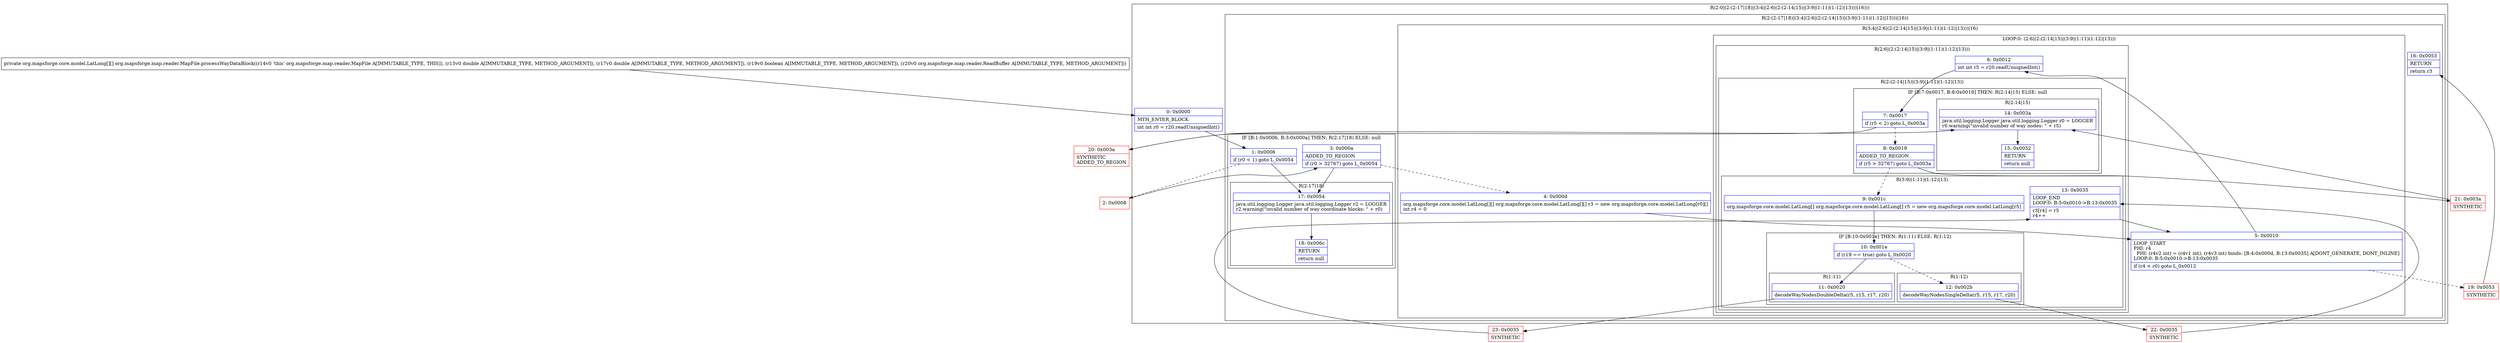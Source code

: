 digraph "CFG fororg.mapsforge.map.reader.MapFile.processWayDataBlock(DDZLorg\/mapsforge\/map\/reader\/ReadBuffer;)[[Lorg\/mapsforge\/core\/model\/LatLong;" {
subgraph cluster_Region_745990992 {
label = "R(2:0|(2:(2:17|18)|(3:4|(2:6|(2:(2:14|15)|(3:9|(1:11)(1:12)|13)))|16)))";
node [shape=record,color=blue];
Node_0 [shape=record,label="{0\:\ 0x0000|MTH_ENTER_BLOCK\l|int int r0 = r20.readUnsignedInt()\l}"];
subgraph cluster_Region_1560119764 {
label = "R(2:(2:17|18)|(3:4|(2:6|(2:(2:14|15)|(3:9|(1:11)(1:12)|13)))|16))";
node [shape=record,color=blue];
subgraph cluster_IfRegion_913509232 {
label = "IF [B:1:0x0006, B:3:0x000a] THEN: R(2:17|18) ELSE: null";
node [shape=record,color=blue];
Node_1 [shape=record,label="{1\:\ 0x0006|if (r0 \< 1) goto L_0x0054\l}"];
Node_3 [shape=record,label="{3\:\ 0x000a|ADDED_TO_REGION\l|if (r0 \> 32767) goto L_0x0054\l}"];
subgraph cluster_Region_2143846450 {
label = "R(2:17|18)";
node [shape=record,color=blue];
Node_17 [shape=record,label="{17\:\ 0x0054|java.util.logging.Logger java.util.logging.Logger r2 = LOGGER\lr2.warning(\"invalid number of way coordinate blocks: \" + r0)\l}"];
Node_18 [shape=record,label="{18\:\ 0x006c|RETURN\l|return null\l}"];
}
}
subgraph cluster_Region_1927304804 {
label = "R(3:4|(2:6|(2:(2:14|15)|(3:9|(1:11)(1:12)|13)))|16)";
node [shape=record,color=blue];
Node_4 [shape=record,label="{4\:\ 0x000d|org.mapsforge.core.model.LatLong[][] org.mapsforge.core.model.LatLong[][] r3 = new org.mapsforge.core.model.LatLong[r0][]\lint r4 = 0\l}"];
subgraph cluster_LoopRegion_1767317251 {
label = "LOOP:0: (2:6|(2:(2:14|15)|(3:9|(1:11)(1:12)|13)))";
node [shape=record,color=blue];
Node_5 [shape=record,label="{5\:\ 0x0010|LOOP_START\lPHI: r4 \l  PHI: (r4v2 int) = (r4v1 int), (r4v3 int) binds: [B:4:0x000d, B:13:0x0035] A[DONT_GENERATE, DONT_INLINE]\lLOOP:0: B:5:0x0010\-\>B:13:0x0035\l|if (r4 \< r0) goto L_0x0012\l}"];
subgraph cluster_Region_2082697226 {
label = "R(2:6|(2:(2:14|15)|(3:9|(1:11)(1:12)|13)))";
node [shape=record,color=blue];
Node_6 [shape=record,label="{6\:\ 0x0012|int int r5 = r20.readUnsignedInt()\l}"];
subgraph cluster_Region_353592825 {
label = "R(2:(2:14|15)|(3:9|(1:11)(1:12)|13))";
node [shape=record,color=blue];
subgraph cluster_IfRegion_201349788 {
label = "IF [B:7:0x0017, B:8:0x0019] THEN: R(2:14|15) ELSE: null";
node [shape=record,color=blue];
Node_7 [shape=record,label="{7\:\ 0x0017|if (r5 \< 2) goto L_0x003a\l}"];
Node_8 [shape=record,label="{8\:\ 0x0019|ADDED_TO_REGION\l|if (r5 \> 32767) goto L_0x003a\l}"];
subgraph cluster_Region_1576989464 {
label = "R(2:14|15)";
node [shape=record,color=blue];
Node_14 [shape=record,label="{14\:\ 0x003a|java.util.logging.Logger java.util.logging.Logger r0 = LOGGER\lr0.warning(\"invalid number of way nodes: \" + r5)\l}"];
Node_15 [shape=record,label="{15\:\ 0x0052|RETURN\l|return null\l}"];
}
}
subgraph cluster_Region_1204920786 {
label = "R(3:9|(1:11)(1:12)|13)";
node [shape=record,color=blue];
Node_9 [shape=record,label="{9\:\ 0x001c|org.mapsforge.core.model.LatLong[] org.mapsforge.core.model.LatLong[] r5 = new org.mapsforge.core.model.LatLong[r5]\l}"];
subgraph cluster_IfRegion_1024383239 {
label = "IF [B:10:0x001e] THEN: R(1:11) ELSE: R(1:12)";
node [shape=record,color=blue];
Node_10 [shape=record,label="{10\:\ 0x001e|if (r19 == true) goto L_0x0020\l}"];
subgraph cluster_Region_401282628 {
label = "R(1:11)";
node [shape=record,color=blue];
Node_11 [shape=record,label="{11\:\ 0x0020|decodeWayNodesDoubleDelta(r5, r15, r17, r20)\l}"];
}
subgraph cluster_Region_1882163091 {
label = "R(1:12)";
node [shape=record,color=blue];
Node_12 [shape=record,label="{12\:\ 0x002b|decodeWayNodesSingleDelta(r5, r15, r17, r20)\l}"];
}
}
Node_13 [shape=record,label="{13\:\ 0x0035|LOOP_END\lLOOP:0: B:5:0x0010\-\>B:13:0x0035\l|r3[r4] = r5\lr4++\l}"];
}
}
}
}
Node_16 [shape=record,label="{16\:\ 0x0053|RETURN\l|return r3\l}"];
}
}
}
Node_2 [shape=record,color=red,label="{2\:\ 0x0008}"];
Node_19 [shape=record,color=red,label="{19\:\ 0x0053|SYNTHETIC\l}"];
Node_20 [shape=record,color=red,label="{20\:\ 0x003a|SYNTHETIC\lADDED_TO_REGION\l}"];
Node_21 [shape=record,color=red,label="{21\:\ 0x003a|SYNTHETIC\l}"];
Node_22 [shape=record,color=red,label="{22\:\ 0x0035|SYNTHETIC\l}"];
Node_23 [shape=record,color=red,label="{23\:\ 0x0035|SYNTHETIC\l}"];
MethodNode[shape=record,label="{private org.mapsforge.core.model.LatLong[][] org.mapsforge.map.reader.MapFile.processWayDataBlock((r14v0 'this' org.mapsforge.map.reader.MapFile A[IMMUTABLE_TYPE, THIS]), (r15v0 double A[IMMUTABLE_TYPE, METHOD_ARGUMENT]), (r17v0 double A[IMMUTABLE_TYPE, METHOD_ARGUMENT]), (r19v0 boolean A[IMMUTABLE_TYPE, METHOD_ARGUMENT]), (r20v0 org.mapsforge.map.reader.ReadBuffer A[IMMUTABLE_TYPE, METHOD_ARGUMENT])) }"];
MethodNode -> Node_0;
Node_0 -> Node_1;
Node_1 -> Node_2[style=dashed];
Node_1 -> Node_17;
Node_3 -> Node_4[style=dashed];
Node_3 -> Node_17;
Node_17 -> Node_18;
Node_4 -> Node_5;
Node_5 -> Node_6;
Node_5 -> Node_19[style=dashed];
Node_6 -> Node_7;
Node_7 -> Node_8[style=dashed];
Node_7 -> Node_20;
Node_8 -> Node_9[style=dashed];
Node_8 -> Node_21;
Node_14 -> Node_15;
Node_9 -> Node_10;
Node_10 -> Node_11;
Node_10 -> Node_12[style=dashed];
Node_11 -> Node_23;
Node_12 -> Node_22;
Node_13 -> Node_5;
Node_2 -> Node_3;
Node_19 -> Node_16;
Node_20 -> Node_14;
Node_21 -> Node_14;
Node_22 -> Node_13;
Node_23 -> Node_13;
}

